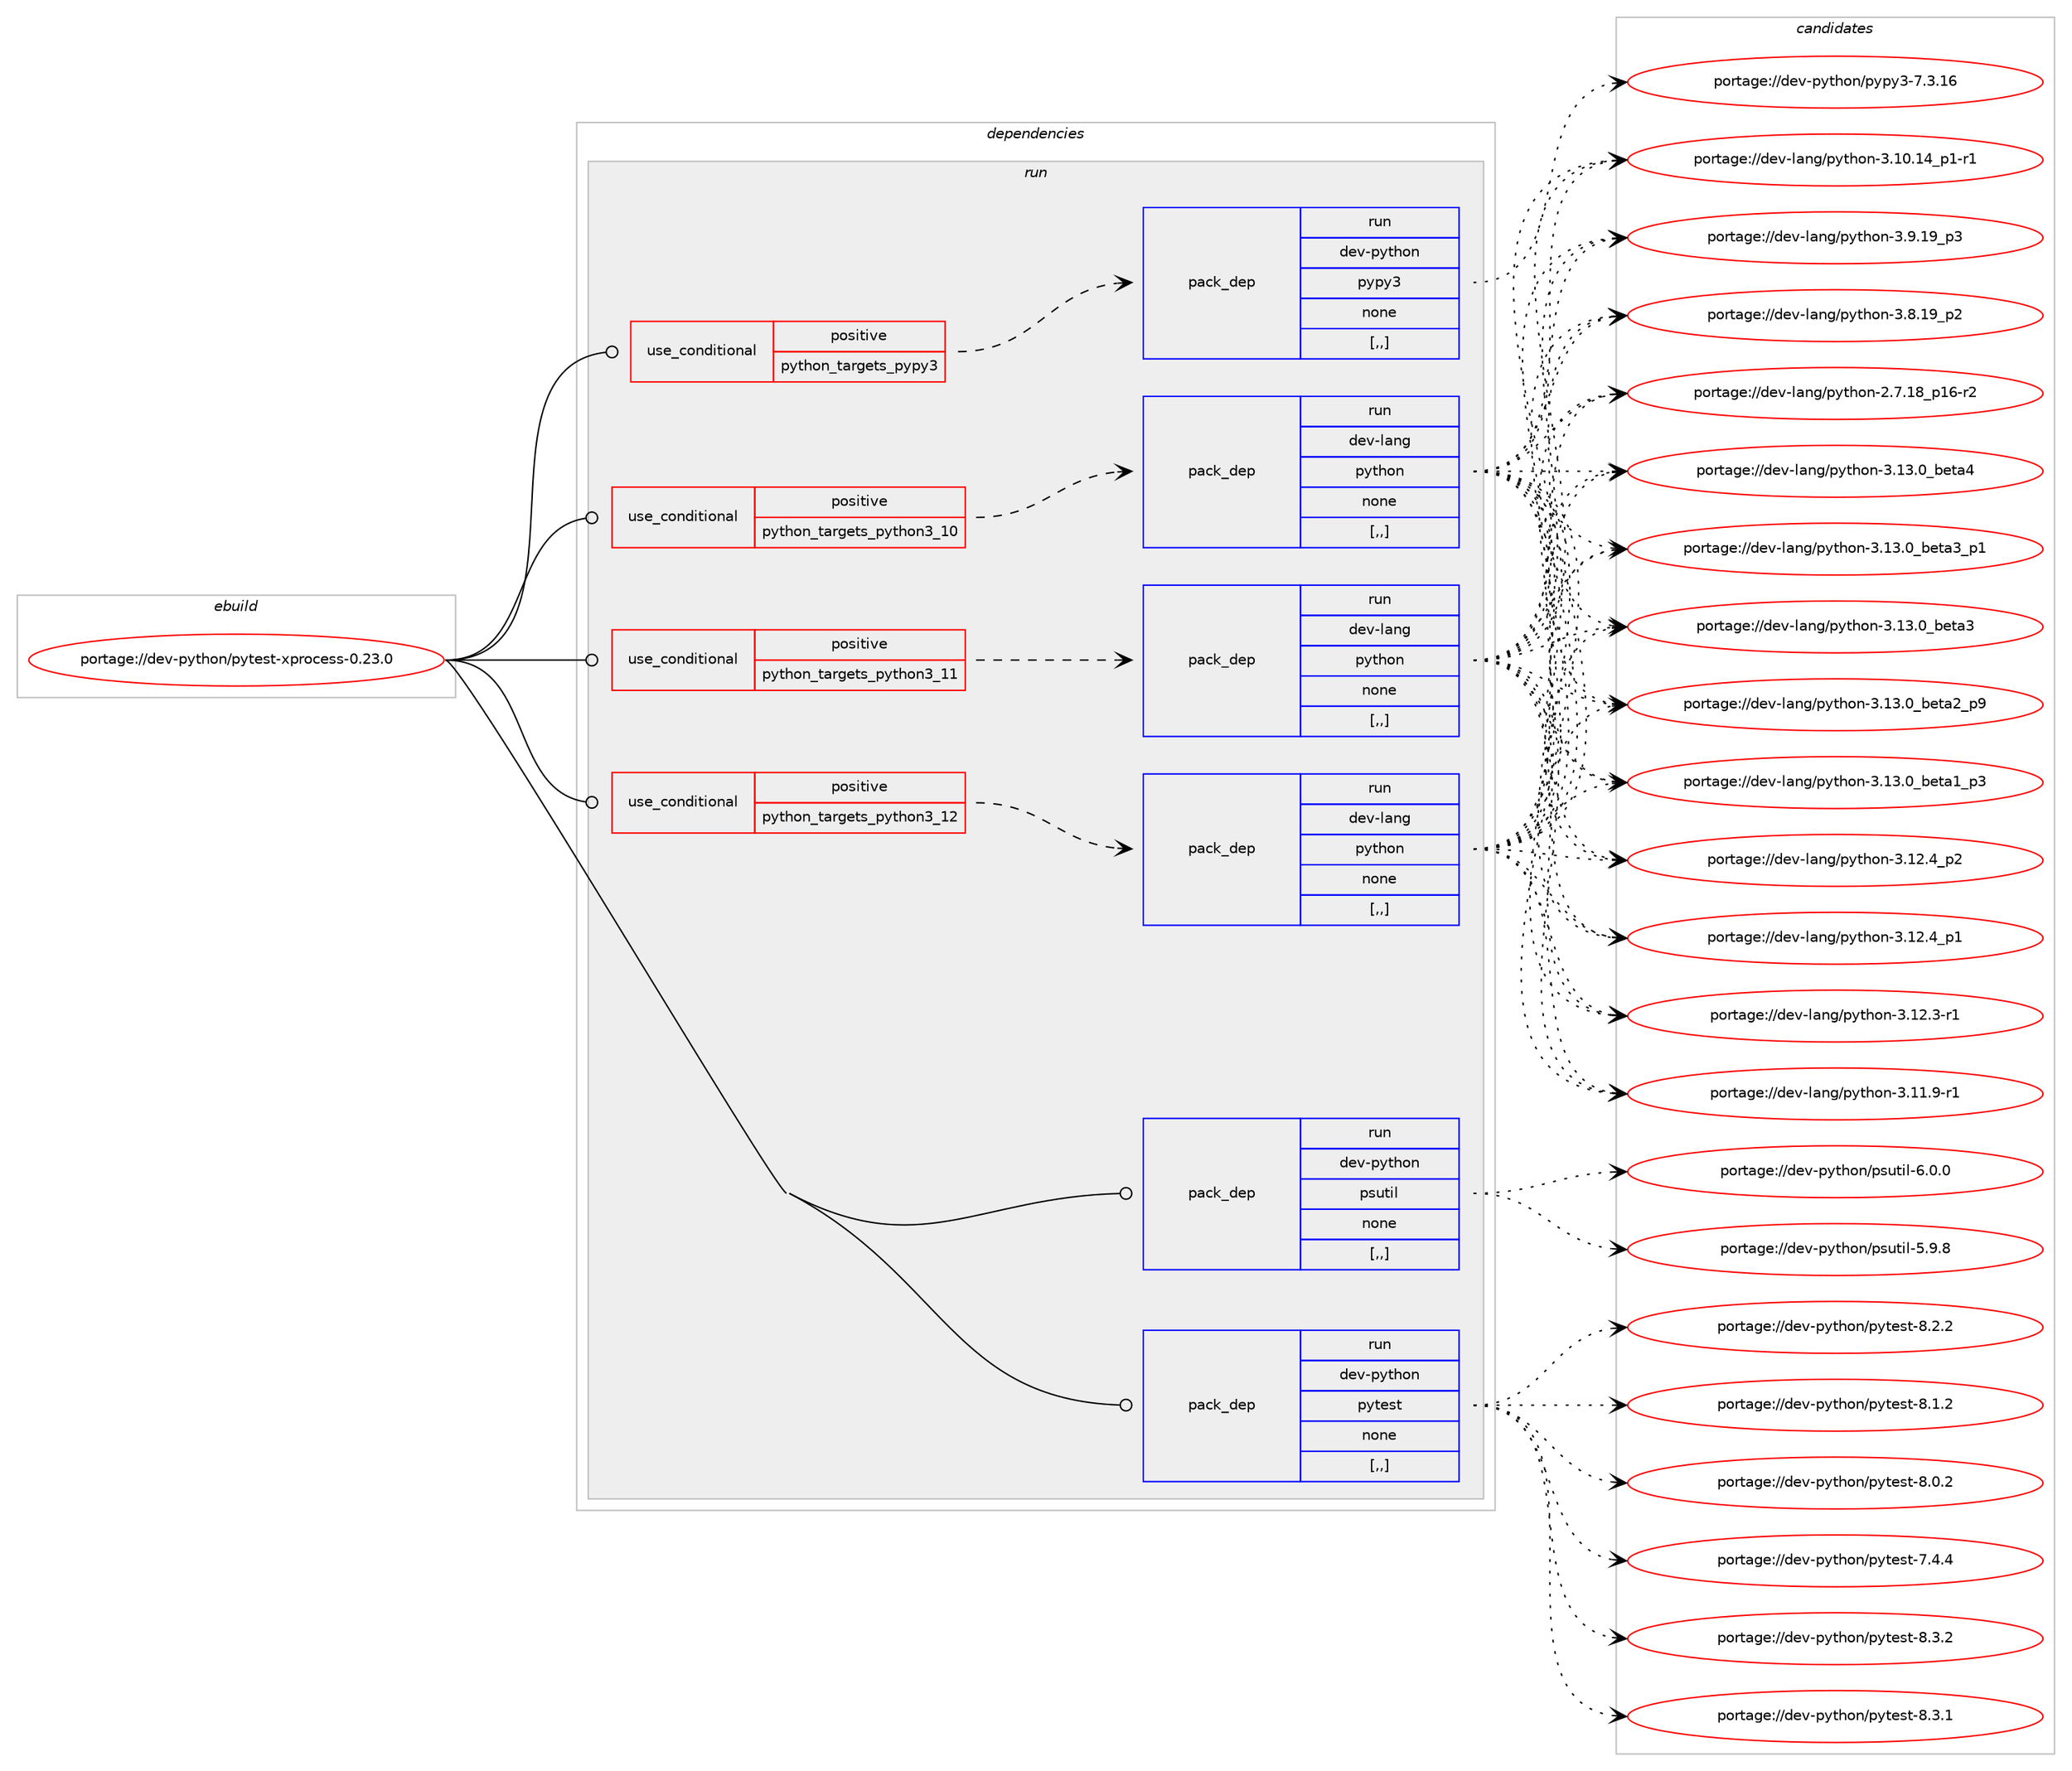 digraph prolog {

# *************
# Graph options
# *************

newrank=true;
concentrate=true;
compound=true;
graph [rankdir=LR,fontname=Helvetica,fontsize=10,ranksep=1.5];#, ranksep=2.5, nodesep=0.2];
edge  [arrowhead=vee];
node  [fontname=Helvetica,fontsize=10];

# **********
# The ebuild
# **********

subgraph cluster_leftcol {
color=gray;
label=<<i>ebuild</i>>;
id [label="portage://dev-python/pytest-xprocess-0.23.0", color=red, width=4, href="../dev-python/pytest-xprocess-0.23.0.svg"];
}

# ****************
# The dependencies
# ****************

subgraph cluster_midcol {
color=gray;
label=<<i>dependencies</i>>;
subgraph cluster_compile {
fillcolor="#eeeeee";
style=filled;
label=<<i>compile</i>>;
}
subgraph cluster_compileandrun {
fillcolor="#eeeeee";
style=filled;
label=<<i>compile and run</i>>;
}
subgraph cluster_run {
fillcolor="#eeeeee";
style=filled;
label=<<i>run</i>>;
subgraph cond38205 {
dependency159939 [label=<<TABLE BORDER="0" CELLBORDER="1" CELLSPACING="0" CELLPADDING="4"><TR><TD ROWSPAN="3" CELLPADDING="10">use_conditional</TD></TR><TR><TD>positive</TD></TR><TR><TD>python_targets_pypy3</TD></TR></TABLE>>, shape=none, color=red];
subgraph pack120465 {
dependency159940 [label=<<TABLE BORDER="0" CELLBORDER="1" CELLSPACING="0" CELLPADDING="4" WIDTH="220"><TR><TD ROWSPAN="6" CELLPADDING="30">pack_dep</TD></TR><TR><TD WIDTH="110">run</TD></TR><TR><TD>dev-python</TD></TR><TR><TD>pypy3</TD></TR><TR><TD>none</TD></TR><TR><TD>[,,]</TD></TR></TABLE>>, shape=none, color=blue];
}
dependency159939:e -> dependency159940:w [weight=20,style="dashed",arrowhead="vee"];
}
id:e -> dependency159939:w [weight=20,style="solid",arrowhead="odot"];
subgraph cond38206 {
dependency159941 [label=<<TABLE BORDER="0" CELLBORDER="1" CELLSPACING="0" CELLPADDING="4"><TR><TD ROWSPAN="3" CELLPADDING="10">use_conditional</TD></TR><TR><TD>positive</TD></TR><TR><TD>python_targets_python3_10</TD></TR></TABLE>>, shape=none, color=red];
subgraph pack120466 {
dependency159942 [label=<<TABLE BORDER="0" CELLBORDER="1" CELLSPACING="0" CELLPADDING="4" WIDTH="220"><TR><TD ROWSPAN="6" CELLPADDING="30">pack_dep</TD></TR><TR><TD WIDTH="110">run</TD></TR><TR><TD>dev-lang</TD></TR><TR><TD>python</TD></TR><TR><TD>none</TD></TR><TR><TD>[,,]</TD></TR></TABLE>>, shape=none, color=blue];
}
dependency159941:e -> dependency159942:w [weight=20,style="dashed",arrowhead="vee"];
}
id:e -> dependency159941:w [weight=20,style="solid",arrowhead="odot"];
subgraph cond38207 {
dependency159943 [label=<<TABLE BORDER="0" CELLBORDER="1" CELLSPACING="0" CELLPADDING="4"><TR><TD ROWSPAN="3" CELLPADDING="10">use_conditional</TD></TR><TR><TD>positive</TD></TR><TR><TD>python_targets_python3_11</TD></TR></TABLE>>, shape=none, color=red];
subgraph pack120467 {
dependency159944 [label=<<TABLE BORDER="0" CELLBORDER="1" CELLSPACING="0" CELLPADDING="4" WIDTH="220"><TR><TD ROWSPAN="6" CELLPADDING="30">pack_dep</TD></TR><TR><TD WIDTH="110">run</TD></TR><TR><TD>dev-lang</TD></TR><TR><TD>python</TD></TR><TR><TD>none</TD></TR><TR><TD>[,,]</TD></TR></TABLE>>, shape=none, color=blue];
}
dependency159943:e -> dependency159944:w [weight=20,style="dashed",arrowhead="vee"];
}
id:e -> dependency159943:w [weight=20,style="solid",arrowhead="odot"];
subgraph cond38208 {
dependency159945 [label=<<TABLE BORDER="0" CELLBORDER="1" CELLSPACING="0" CELLPADDING="4"><TR><TD ROWSPAN="3" CELLPADDING="10">use_conditional</TD></TR><TR><TD>positive</TD></TR><TR><TD>python_targets_python3_12</TD></TR></TABLE>>, shape=none, color=red];
subgraph pack120468 {
dependency159946 [label=<<TABLE BORDER="0" CELLBORDER="1" CELLSPACING="0" CELLPADDING="4" WIDTH="220"><TR><TD ROWSPAN="6" CELLPADDING="30">pack_dep</TD></TR><TR><TD WIDTH="110">run</TD></TR><TR><TD>dev-lang</TD></TR><TR><TD>python</TD></TR><TR><TD>none</TD></TR><TR><TD>[,,]</TD></TR></TABLE>>, shape=none, color=blue];
}
dependency159945:e -> dependency159946:w [weight=20,style="dashed",arrowhead="vee"];
}
id:e -> dependency159945:w [weight=20,style="solid",arrowhead="odot"];
subgraph pack120469 {
dependency159947 [label=<<TABLE BORDER="0" CELLBORDER="1" CELLSPACING="0" CELLPADDING="4" WIDTH="220"><TR><TD ROWSPAN="6" CELLPADDING="30">pack_dep</TD></TR><TR><TD WIDTH="110">run</TD></TR><TR><TD>dev-python</TD></TR><TR><TD>psutil</TD></TR><TR><TD>none</TD></TR><TR><TD>[,,]</TD></TR></TABLE>>, shape=none, color=blue];
}
id:e -> dependency159947:w [weight=20,style="solid",arrowhead="odot"];
subgraph pack120470 {
dependency159948 [label=<<TABLE BORDER="0" CELLBORDER="1" CELLSPACING="0" CELLPADDING="4" WIDTH="220"><TR><TD ROWSPAN="6" CELLPADDING="30">pack_dep</TD></TR><TR><TD WIDTH="110">run</TD></TR><TR><TD>dev-python</TD></TR><TR><TD>pytest</TD></TR><TR><TD>none</TD></TR><TR><TD>[,,]</TD></TR></TABLE>>, shape=none, color=blue];
}
id:e -> dependency159948:w [weight=20,style="solid",arrowhead="odot"];
}
}

# **************
# The candidates
# **************

subgraph cluster_choices {
rank=same;
color=gray;
label=<<i>candidates</i>>;

subgraph choice120465 {
color=black;
nodesep=1;
choice10010111845112121116104111110471121211121215145554651464954 [label="portage://dev-python/pypy3-7.3.16", color=red, width=4,href="../dev-python/pypy3-7.3.16.svg"];
dependency159940:e -> choice10010111845112121116104111110471121211121215145554651464954:w [style=dotted,weight="100"];
}
subgraph choice120466 {
color=black;
nodesep=1;
choice1001011184510897110103471121211161041111104551464951464895981011169752 [label="portage://dev-lang/python-3.13.0_beta4", color=red, width=4,href="../dev-lang/python-3.13.0_beta4.svg"];
choice10010111845108971101034711212111610411111045514649514648959810111697519511249 [label="portage://dev-lang/python-3.13.0_beta3_p1", color=red, width=4,href="../dev-lang/python-3.13.0_beta3_p1.svg"];
choice1001011184510897110103471121211161041111104551464951464895981011169751 [label="portage://dev-lang/python-3.13.0_beta3", color=red, width=4,href="../dev-lang/python-3.13.0_beta3.svg"];
choice10010111845108971101034711212111610411111045514649514648959810111697509511257 [label="portage://dev-lang/python-3.13.0_beta2_p9", color=red, width=4,href="../dev-lang/python-3.13.0_beta2_p9.svg"];
choice10010111845108971101034711212111610411111045514649514648959810111697499511251 [label="portage://dev-lang/python-3.13.0_beta1_p3", color=red, width=4,href="../dev-lang/python-3.13.0_beta1_p3.svg"];
choice100101118451089711010347112121116104111110455146495046529511250 [label="portage://dev-lang/python-3.12.4_p2", color=red, width=4,href="../dev-lang/python-3.12.4_p2.svg"];
choice100101118451089711010347112121116104111110455146495046529511249 [label="portage://dev-lang/python-3.12.4_p1", color=red, width=4,href="../dev-lang/python-3.12.4_p1.svg"];
choice100101118451089711010347112121116104111110455146495046514511449 [label="portage://dev-lang/python-3.12.3-r1", color=red, width=4,href="../dev-lang/python-3.12.3-r1.svg"];
choice100101118451089711010347112121116104111110455146494946574511449 [label="portage://dev-lang/python-3.11.9-r1", color=red, width=4,href="../dev-lang/python-3.11.9-r1.svg"];
choice100101118451089711010347112121116104111110455146494846495295112494511449 [label="portage://dev-lang/python-3.10.14_p1-r1", color=red, width=4,href="../dev-lang/python-3.10.14_p1-r1.svg"];
choice100101118451089711010347112121116104111110455146574649579511251 [label="portage://dev-lang/python-3.9.19_p3", color=red, width=4,href="../dev-lang/python-3.9.19_p3.svg"];
choice100101118451089711010347112121116104111110455146564649579511250 [label="portage://dev-lang/python-3.8.19_p2", color=red, width=4,href="../dev-lang/python-3.8.19_p2.svg"];
choice100101118451089711010347112121116104111110455046554649569511249544511450 [label="portage://dev-lang/python-2.7.18_p16-r2", color=red, width=4,href="../dev-lang/python-2.7.18_p16-r2.svg"];
dependency159942:e -> choice1001011184510897110103471121211161041111104551464951464895981011169752:w [style=dotted,weight="100"];
dependency159942:e -> choice10010111845108971101034711212111610411111045514649514648959810111697519511249:w [style=dotted,weight="100"];
dependency159942:e -> choice1001011184510897110103471121211161041111104551464951464895981011169751:w [style=dotted,weight="100"];
dependency159942:e -> choice10010111845108971101034711212111610411111045514649514648959810111697509511257:w [style=dotted,weight="100"];
dependency159942:e -> choice10010111845108971101034711212111610411111045514649514648959810111697499511251:w [style=dotted,weight="100"];
dependency159942:e -> choice100101118451089711010347112121116104111110455146495046529511250:w [style=dotted,weight="100"];
dependency159942:e -> choice100101118451089711010347112121116104111110455146495046529511249:w [style=dotted,weight="100"];
dependency159942:e -> choice100101118451089711010347112121116104111110455146495046514511449:w [style=dotted,weight="100"];
dependency159942:e -> choice100101118451089711010347112121116104111110455146494946574511449:w [style=dotted,weight="100"];
dependency159942:e -> choice100101118451089711010347112121116104111110455146494846495295112494511449:w [style=dotted,weight="100"];
dependency159942:e -> choice100101118451089711010347112121116104111110455146574649579511251:w [style=dotted,weight="100"];
dependency159942:e -> choice100101118451089711010347112121116104111110455146564649579511250:w [style=dotted,weight="100"];
dependency159942:e -> choice100101118451089711010347112121116104111110455046554649569511249544511450:w [style=dotted,weight="100"];
}
subgraph choice120467 {
color=black;
nodesep=1;
choice1001011184510897110103471121211161041111104551464951464895981011169752 [label="portage://dev-lang/python-3.13.0_beta4", color=red, width=4,href="../dev-lang/python-3.13.0_beta4.svg"];
choice10010111845108971101034711212111610411111045514649514648959810111697519511249 [label="portage://dev-lang/python-3.13.0_beta3_p1", color=red, width=4,href="../dev-lang/python-3.13.0_beta3_p1.svg"];
choice1001011184510897110103471121211161041111104551464951464895981011169751 [label="portage://dev-lang/python-3.13.0_beta3", color=red, width=4,href="../dev-lang/python-3.13.0_beta3.svg"];
choice10010111845108971101034711212111610411111045514649514648959810111697509511257 [label="portage://dev-lang/python-3.13.0_beta2_p9", color=red, width=4,href="../dev-lang/python-3.13.0_beta2_p9.svg"];
choice10010111845108971101034711212111610411111045514649514648959810111697499511251 [label="portage://dev-lang/python-3.13.0_beta1_p3", color=red, width=4,href="../dev-lang/python-3.13.0_beta1_p3.svg"];
choice100101118451089711010347112121116104111110455146495046529511250 [label="portage://dev-lang/python-3.12.4_p2", color=red, width=4,href="../dev-lang/python-3.12.4_p2.svg"];
choice100101118451089711010347112121116104111110455146495046529511249 [label="portage://dev-lang/python-3.12.4_p1", color=red, width=4,href="../dev-lang/python-3.12.4_p1.svg"];
choice100101118451089711010347112121116104111110455146495046514511449 [label="portage://dev-lang/python-3.12.3-r1", color=red, width=4,href="../dev-lang/python-3.12.3-r1.svg"];
choice100101118451089711010347112121116104111110455146494946574511449 [label="portage://dev-lang/python-3.11.9-r1", color=red, width=4,href="../dev-lang/python-3.11.9-r1.svg"];
choice100101118451089711010347112121116104111110455146494846495295112494511449 [label="portage://dev-lang/python-3.10.14_p1-r1", color=red, width=4,href="../dev-lang/python-3.10.14_p1-r1.svg"];
choice100101118451089711010347112121116104111110455146574649579511251 [label="portage://dev-lang/python-3.9.19_p3", color=red, width=4,href="../dev-lang/python-3.9.19_p3.svg"];
choice100101118451089711010347112121116104111110455146564649579511250 [label="portage://dev-lang/python-3.8.19_p2", color=red, width=4,href="../dev-lang/python-3.8.19_p2.svg"];
choice100101118451089711010347112121116104111110455046554649569511249544511450 [label="portage://dev-lang/python-2.7.18_p16-r2", color=red, width=4,href="../dev-lang/python-2.7.18_p16-r2.svg"];
dependency159944:e -> choice1001011184510897110103471121211161041111104551464951464895981011169752:w [style=dotted,weight="100"];
dependency159944:e -> choice10010111845108971101034711212111610411111045514649514648959810111697519511249:w [style=dotted,weight="100"];
dependency159944:e -> choice1001011184510897110103471121211161041111104551464951464895981011169751:w [style=dotted,weight="100"];
dependency159944:e -> choice10010111845108971101034711212111610411111045514649514648959810111697509511257:w [style=dotted,weight="100"];
dependency159944:e -> choice10010111845108971101034711212111610411111045514649514648959810111697499511251:w [style=dotted,weight="100"];
dependency159944:e -> choice100101118451089711010347112121116104111110455146495046529511250:w [style=dotted,weight="100"];
dependency159944:e -> choice100101118451089711010347112121116104111110455146495046529511249:w [style=dotted,weight="100"];
dependency159944:e -> choice100101118451089711010347112121116104111110455146495046514511449:w [style=dotted,weight="100"];
dependency159944:e -> choice100101118451089711010347112121116104111110455146494946574511449:w [style=dotted,weight="100"];
dependency159944:e -> choice100101118451089711010347112121116104111110455146494846495295112494511449:w [style=dotted,weight="100"];
dependency159944:e -> choice100101118451089711010347112121116104111110455146574649579511251:w [style=dotted,weight="100"];
dependency159944:e -> choice100101118451089711010347112121116104111110455146564649579511250:w [style=dotted,weight="100"];
dependency159944:e -> choice100101118451089711010347112121116104111110455046554649569511249544511450:w [style=dotted,weight="100"];
}
subgraph choice120468 {
color=black;
nodesep=1;
choice1001011184510897110103471121211161041111104551464951464895981011169752 [label="portage://dev-lang/python-3.13.0_beta4", color=red, width=4,href="../dev-lang/python-3.13.0_beta4.svg"];
choice10010111845108971101034711212111610411111045514649514648959810111697519511249 [label="portage://dev-lang/python-3.13.0_beta3_p1", color=red, width=4,href="../dev-lang/python-3.13.0_beta3_p1.svg"];
choice1001011184510897110103471121211161041111104551464951464895981011169751 [label="portage://dev-lang/python-3.13.0_beta3", color=red, width=4,href="../dev-lang/python-3.13.0_beta3.svg"];
choice10010111845108971101034711212111610411111045514649514648959810111697509511257 [label="portage://dev-lang/python-3.13.0_beta2_p9", color=red, width=4,href="../dev-lang/python-3.13.0_beta2_p9.svg"];
choice10010111845108971101034711212111610411111045514649514648959810111697499511251 [label="portage://dev-lang/python-3.13.0_beta1_p3", color=red, width=4,href="../dev-lang/python-3.13.0_beta1_p3.svg"];
choice100101118451089711010347112121116104111110455146495046529511250 [label="portage://dev-lang/python-3.12.4_p2", color=red, width=4,href="../dev-lang/python-3.12.4_p2.svg"];
choice100101118451089711010347112121116104111110455146495046529511249 [label="portage://dev-lang/python-3.12.4_p1", color=red, width=4,href="../dev-lang/python-3.12.4_p1.svg"];
choice100101118451089711010347112121116104111110455146495046514511449 [label="portage://dev-lang/python-3.12.3-r1", color=red, width=4,href="../dev-lang/python-3.12.3-r1.svg"];
choice100101118451089711010347112121116104111110455146494946574511449 [label="portage://dev-lang/python-3.11.9-r1", color=red, width=4,href="../dev-lang/python-3.11.9-r1.svg"];
choice100101118451089711010347112121116104111110455146494846495295112494511449 [label="portage://dev-lang/python-3.10.14_p1-r1", color=red, width=4,href="../dev-lang/python-3.10.14_p1-r1.svg"];
choice100101118451089711010347112121116104111110455146574649579511251 [label="portage://dev-lang/python-3.9.19_p3", color=red, width=4,href="../dev-lang/python-3.9.19_p3.svg"];
choice100101118451089711010347112121116104111110455146564649579511250 [label="portage://dev-lang/python-3.8.19_p2", color=red, width=4,href="../dev-lang/python-3.8.19_p2.svg"];
choice100101118451089711010347112121116104111110455046554649569511249544511450 [label="portage://dev-lang/python-2.7.18_p16-r2", color=red, width=4,href="../dev-lang/python-2.7.18_p16-r2.svg"];
dependency159946:e -> choice1001011184510897110103471121211161041111104551464951464895981011169752:w [style=dotted,weight="100"];
dependency159946:e -> choice10010111845108971101034711212111610411111045514649514648959810111697519511249:w [style=dotted,weight="100"];
dependency159946:e -> choice1001011184510897110103471121211161041111104551464951464895981011169751:w [style=dotted,weight="100"];
dependency159946:e -> choice10010111845108971101034711212111610411111045514649514648959810111697509511257:w [style=dotted,weight="100"];
dependency159946:e -> choice10010111845108971101034711212111610411111045514649514648959810111697499511251:w [style=dotted,weight="100"];
dependency159946:e -> choice100101118451089711010347112121116104111110455146495046529511250:w [style=dotted,weight="100"];
dependency159946:e -> choice100101118451089711010347112121116104111110455146495046529511249:w [style=dotted,weight="100"];
dependency159946:e -> choice100101118451089711010347112121116104111110455146495046514511449:w [style=dotted,weight="100"];
dependency159946:e -> choice100101118451089711010347112121116104111110455146494946574511449:w [style=dotted,weight="100"];
dependency159946:e -> choice100101118451089711010347112121116104111110455146494846495295112494511449:w [style=dotted,weight="100"];
dependency159946:e -> choice100101118451089711010347112121116104111110455146574649579511251:w [style=dotted,weight="100"];
dependency159946:e -> choice100101118451089711010347112121116104111110455146564649579511250:w [style=dotted,weight="100"];
dependency159946:e -> choice100101118451089711010347112121116104111110455046554649569511249544511450:w [style=dotted,weight="100"];
}
subgraph choice120469 {
color=black;
nodesep=1;
choice1001011184511212111610411111047112115117116105108455446484648 [label="portage://dev-python/psutil-6.0.0", color=red, width=4,href="../dev-python/psutil-6.0.0.svg"];
choice1001011184511212111610411111047112115117116105108455346574656 [label="portage://dev-python/psutil-5.9.8", color=red, width=4,href="../dev-python/psutil-5.9.8.svg"];
dependency159947:e -> choice1001011184511212111610411111047112115117116105108455446484648:w [style=dotted,weight="100"];
dependency159947:e -> choice1001011184511212111610411111047112115117116105108455346574656:w [style=dotted,weight="100"];
}
subgraph choice120470 {
color=black;
nodesep=1;
choice1001011184511212111610411111047112121116101115116455646514650 [label="portage://dev-python/pytest-8.3.2", color=red, width=4,href="../dev-python/pytest-8.3.2.svg"];
choice1001011184511212111610411111047112121116101115116455646514649 [label="portage://dev-python/pytest-8.3.1", color=red, width=4,href="../dev-python/pytest-8.3.1.svg"];
choice1001011184511212111610411111047112121116101115116455646504650 [label="portage://dev-python/pytest-8.2.2", color=red, width=4,href="../dev-python/pytest-8.2.2.svg"];
choice1001011184511212111610411111047112121116101115116455646494650 [label="portage://dev-python/pytest-8.1.2", color=red, width=4,href="../dev-python/pytest-8.1.2.svg"];
choice1001011184511212111610411111047112121116101115116455646484650 [label="portage://dev-python/pytest-8.0.2", color=red, width=4,href="../dev-python/pytest-8.0.2.svg"];
choice1001011184511212111610411111047112121116101115116455546524652 [label="portage://dev-python/pytest-7.4.4", color=red, width=4,href="../dev-python/pytest-7.4.4.svg"];
dependency159948:e -> choice1001011184511212111610411111047112121116101115116455646514650:w [style=dotted,weight="100"];
dependency159948:e -> choice1001011184511212111610411111047112121116101115116455646514649:w [style=dotted,weight="100"];
dependency159948:e -> choice1001011184511212111610411111047112121116101115116455646504650:w [style=dotted,weight="100"];
dependency159948:e -> choice1001011184511212111610411111047112121116101115116455646494650:w [style=dotted,weight="100"];
dependency159948:e -> choice1001011184511212111610411111047112121116101115116455646484650:w [style=dotted,weight="100"];
dependency159948:e -> choice1001011184511212111610411111047112121116101115116455546524652:w [style=dotted,weight="100"];
}
}

}
